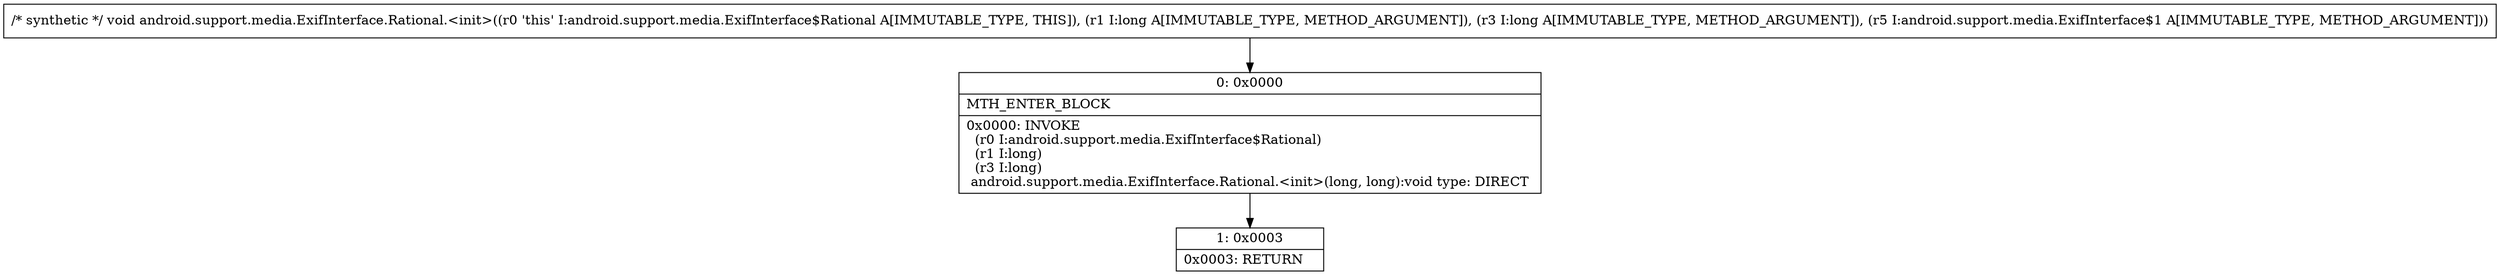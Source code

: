 digraph "CFG forandroid.support.media.ExifInterface.Rational.\<init\>(JJLandroid\/support\/media\/ExifInterface$1;)V" {
Node_0 [shape=record,label="{0\:\ 0x0000|MTH_ENTER_BLOCK\l|0x0000: INVOKE  \l  (r0 I:android.support.media.ExifInterface$Rational)\l  (r1 I:long)\l  (r3 I:long)\l android.support.media.ExifInterface.Rational.\<init\>(long, long):void type: DIRECT \l}"];
Node_1 [shape=record,label="{1\:\ 0x0003|0x0003: RETURN   \l}"];
MethodNode[shape=record,label="{\/* synthetic *\/ void android.support.media.ExifInterface.Rational.\<init\>((r0 'this' I:android.support.media.ExifInterface$Rational A[IMMUTABLE_TYPE, THIS]), (r1 I:long A[IMMUTABLE_TYPE, METHOD_ARGUMENT]), (r3 I:long A[IMMUTABLE_TYPE, METHOD_ARGUMENT]), (r5 I:android.support.media.ExifInterface$1 A[IMMUTABLE_TYPE, METHOD_ARGUMENT])) }"];
MethodNode -> Node_0;
Node_0 -> Node_1;
}

